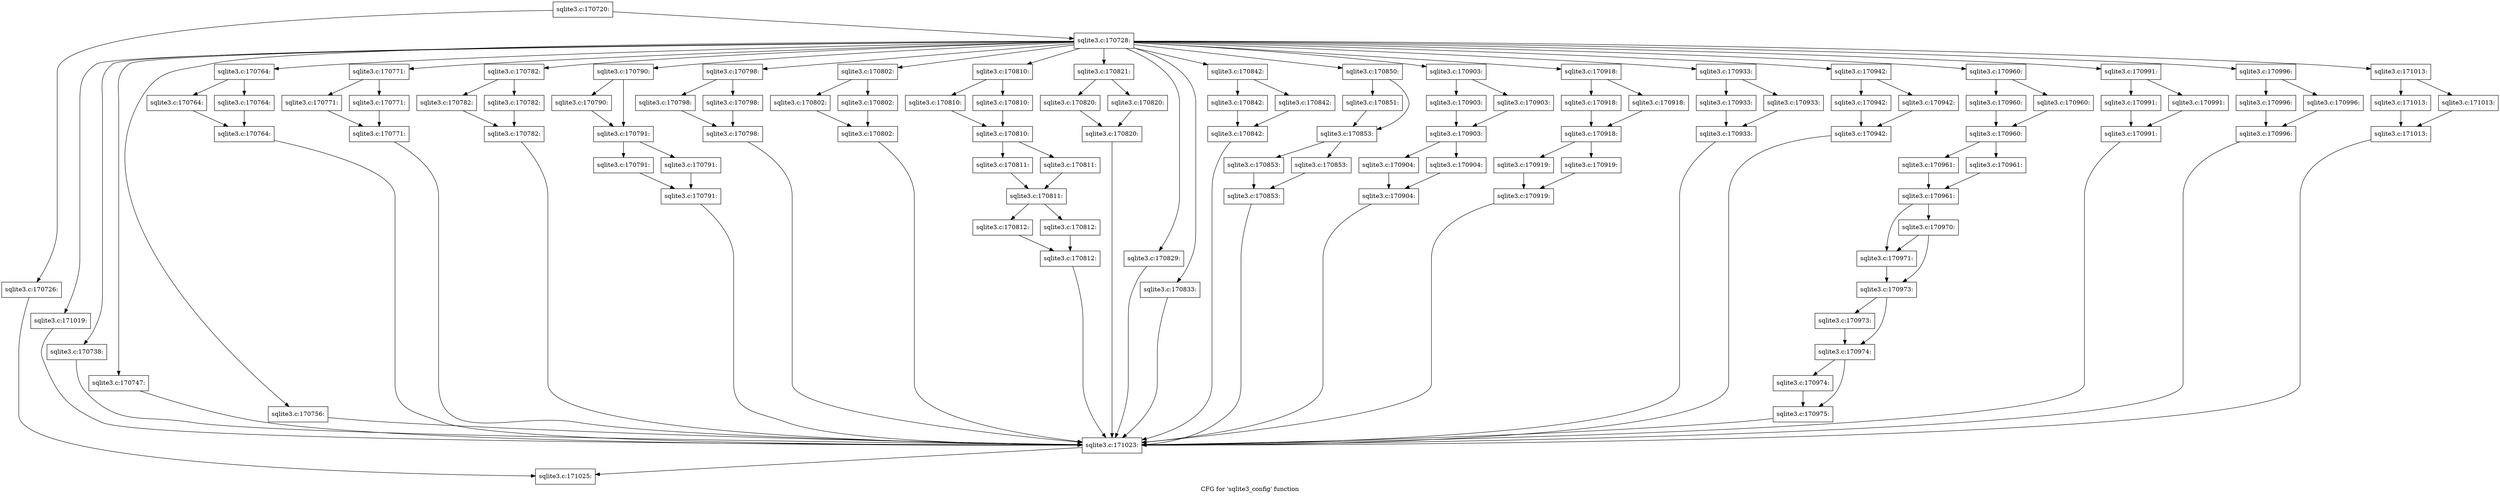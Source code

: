 digraph "CFG for 'sqlite3_config' function" {
	label="CFG for 'sqlite3_config' function";

	Node0x55c0f697a610 [shape=record,label="{sqlite3.c:170720:}"];
	Node0x55c0f697a610 -> Node0x55c0f697d310;
	Node0x55c0f697a610 -> Node0x55c0f697d360;
	Node0x55c0f697d310 [shape=record,label="{sqlite3.c:170726:}"];
	Node0x55c0f697d310 -> Node0x55c0f4dd8cd0;
	Node0x55c0f697d360 [shape=record,label="{sqlite3.c:170728:}"];
	Node0x55c0f697d360 -> Node0x55c0f697da60;
	Node0x55c0f697d360 -> Node0x55c0f697de40;
	Node0x55c0f697d360 -> Node0x55c0f697e330;
	Node0x55c0f697d360 -> Node0x55c0f697e790;
	Node0x55c0f697d360 -> Node0x55c0f697ebf0;
	Node0x55c0f697d360 -> Node0x55c0f697fca0;
	Node0x55c0f697d360 -> Node0x55c0f6980d10;
	Node0x55c0f697d360 -> Node0x55c0f6981dc0;
	Node0x55c0f697d360 -> Node0x55c0f6983560;
	Node0x55c0f697d360 -> Node0x55c0f69843e0;
	Node0x55c0f697d360 -> Node0x55c0f6985440;
	Node0x55c0f697d360 -> Node0x55c0f6987ee0;
	Node0x55c0f697d360 -> Node0x55c0f6989d10;
	Node0x55c0f697d360 -> Node0x55c0f6989e60;
	Node0x55c0f697d360 -> Node0x55c0f698a0d0;
	Node0x55c0f697d360 -> Node0x55c0f698b160;
	Node0x55c0f697d360 -> Node0x55c0f698c9d0;
	Node0x55c0f697d360 -> Node0x55c0f698e710;
	Node0x55c0f697d360 -> Node0x55c0f5b39e40;
	Node0x55c0f697d360 -> Node0x55c0f5b3aea0;
	Node0x55c0f697d360 -> Node0x55c0f5b3bf00;
	Node0x55c0f697d360 -> Node0x55c0f5b3f9f0;
	Node0x55c0f697d360 -> Node0x55c0f5b409e0;
	Node0x55c0f697d360 -> Node0x55c0f5b419d0;
	Node0x55c0f697de40 [shape=record,label="{sqlite3.c:170738:}"];
	Node0x55c0f697de40 -> Node0x55c0f697d970;
	Node0x55c0f697e330 [shape=record,label="{sqlite3.c:170747:}"];
	Node0x55c0f697e330 -> Node0x55c0f697d970;
	Node0x55c0f697e790 [shape=record,label="{sqlite3.c:170756:}"];
	Node0x55c0f697e790 -> Node0x55c0f697d970;
	Node0x55c0f697ebf0 [shape=record,label="{sqlite3.c:170764:}"];
	Node0x55c0f697ebf0 -> Node0x55c0f697f020;
	Node0x55c0f697ebf0 -> Node0x55c0f697f070;
	Node0x55c0f697f020 [shape=record,label="{sqlite3.c:170764:}"];
	Node0x55c0f697f020 -> Node0x55c0f697f0c0;
	Node0x55c0f697f070 [shape=record,label="{sqlite3.c:170764:}"];
	Node0x55c0f697f070 -> Node0x55c0f697f0c0;
	Node0x55c0f697f0c0 [shape=record,label="{sqlite3.c:170764:}"];
	Node0x55c0f697f0c0 -> Node0x55c0f697d970;
	Node0x55c0f697fca0 [shape=record,label="{sqlite3.c:170771:}"];
	Node0x55c0f697fca0 -> Node0x55c0f6980070;
	Node0x55c0f697fca0 -> Node0x55c0f69800c0;
	Node0x55c0f6980070 [shape=record,label="{sqlite3.c:170771:}"];
	Node0x55c0f6980070 -> Node0x55c0f6980110;
	Node0x55c0f69800c0 [shape=record,label="{sqlite3.c:170771:}"];
	Node0x55c0f69800c0 -> Node0x55c0f6980110;
	Node0x55c0f6980110 [shape=record,label="{sqlite3.c:170771:}"];
	Node0x55c0f6980110 -> Node0x55c0f697d970;
	Node0x55c0f6980d10 [shape=record,label="{sqlite3.c:170782:}"];
	Node0x55c0f6980d10 -> Node0x55c0f6981140;
	Node0x55c0f6980d10 -> Node0x55c0f6981190;
	Node0x55c0f6981140 [shape=record,label="{sqlite3.c:170782:}"];
	Node0x55c0f6981140 -> Node0x55c0f69811e0;
	Node0x55c0f6981190 [shape=record,label="{sqlite3.c:170782:}"];
	Node0x55c0f6981190 -> Node0x55c0f69811e0;
	Node0x55c0f69811e0 [shape=record,label="{sqlite3.c:170782:}"];
	Node0x55c0f69811e0 -> Node0x55c0f697d970;
	Node0x55c0f6981dc0 [shape=record,label="{sqlite3.c:170790:}"];
	Node0x55c0f6981dc0 -> Node0x55c0f6981f20;
	Node0x55c0f6981dc0 -> Node0x55c0f6981f70;
	Node0x55c0f6981f20 [shape=record,label="{sqlite3.c:170790:}"];
	Node0x55c0f6981f20 -> Node0x55c0f6981f70;
	Node0x55c0f6981f70 [shape=record,label="{sqlite3.c:170791:}"];
	Node0x55c0f6981f70 -> Node0x55c0f4dd8bd0;
	Node0x55c0f6981f70 -> Node0x55c0f69829d0;
	Node0x55c0f4dd8bd0 [shape=record,label="{sqlite3.c:170791:}"];
	Node0x55c0f4dd8bd0 -> Node0x55c0f6982d50;
	Node0x55c0f69829d0 [shape=record,label="{sqlite3.c:170791:}"];
	Node0x55c0f69829d0 -> Node0x55c0f6982d50;
	Node0x55c0f6982d50 [shape=record,label="{sqlite3.c:170791:}"];
	Node0x55c0f6982d50 -> Node0x55c0f697d970;
	Node0x55c0f6983560 [shape=record,label="{sqlite3.c:170798:}"];
	Node0x55c0f6983560 -> Node0x55c0f69838c0;
	Node0x55c0f6983560 -> Node0x55c0f6983910;
	Node0x55c0f69838c0 [shape=record,label="{sqlite3.c:170798:}"];
	Node0x55c0f69838c0 -> Node0x55c0f6983960;
	Node0x55c0f6983910 [shape=record,label="{sqlite3.c:170798:}"];
	Node0x55c0f6983910 -> Node0x55c0f6983960;
	Node0x55c0f6983960 [shape=record,label="{sqlite3.c:170798:}"];
	Node0x55c0f6983960 -> Node0x55c0f697d970;
	Node0x55c0f69843e0 [shape=record,label="{sqlite3.c:170802:}"];
	Node0x55c0f69843e0 -> Node0x55c0f69847b0;
	Node0x55c0f69843e0 -> Node0x55c0f6984800;
	Node0x55c0f69847b0 [shape=record,label="{sqlite3.c:170802:}"];
	Node0x55c0f69847b0 -> Node0x55c0f6984850;
	Node0x55c0f6984800 [shape=record,label="{sqlite3.c:170802:}"];
	Node0x55c0f6984800 -> Node0x55c0f6984850;
	Node0x55c0f6984850 [shape=record,label="{sqlite3.c:170802:}"];
	Node0x55c0f6984850 -> Node0x55c0f697d970;
	Node0x55c0f6985440 [shape=record,label="{sqlite3.c:170810:}"];
	Node0x55c0f6985440 -> Node0x55c0f6985810;
	Node0x55c0f6985440 -> Node0x55c0f6985860;
	Node0x55c0f6985810 [shape=record,label="{sqlite3.c:170810:}"];
	Node0x55c0f6985810 -> Node0x55c0f69858b0;
	Node0x55c0f6985860 [shape=record,label="{sqlite3.c:170810:}"];
	Node0x55c0f6985860 -> Node0x55c0f69858b0;
	Node0x55c0f69858b0 [shape=record,label="{sqlite3.c:170810:}"];
	Node0x55c0f69858b0 -> Node0x55c0f69865b0;
	Node0x55c0f69858b0 -> Node0x55c0f6986600;
	Node0x55c0f69865b0 [shape=record,label="{sqlite3.c:170811:}"];
	Node0x55c0f69865b0 -> Node0x55c0f6986650;
	Node0x55c0f6986600 [shape=record,label="{sqlite3.c:170811:}"];
	Node0x55c0f6986600 -> Node0x55c0f6986650;
	Node0x55c0f6986650 [shape=record,label="{sqlite3.c:170811:}"];
	Node0x55c0f6986650 -> Node0x55c0f6987350;
	Node0x55c0f6986650 -> Node0x55c0f69873a0;
	Node0x55c0f6987350 [shape=record,label="{sqlite3.c:170812:}"];
	Node0x55c0f6987350 -> Node0x55c0f69873f0;
	Node0x55c0f69873a0 [shape=record,label="{sqlite3.c:170812:}"];
	Node0x55c0f69873a0 -> Node0x55c0f69873f0;
	Node0x55c0f69873f0 [shape=record,label="{sqlite3.c:170812:}"];
	Node0x55c0f69873f0 -> Node0x55c0f697d970;
	Node0x55c0f6987ee0 [shape=record,label="{sqlite3.c:170821:}"];
	Node0x55c0f6987ee0 -> Node0x55c0f58103d0;
	Node0x55c0f6987ee0 -> Node0x55c0f57eaa90;
	Node0x55c0f58103d0 [shape=record,label="{sqlite3.c:170820:}"];
	Node0x55c0f58103d0 -> Node0x55c0f5ae9710;
	Node0x55c0f57eaa90 [shape=record,label="{sqlite3.c:170820:}"];
	Node0x55c0f57eaa90 -> Node0x55c0f5ae9710;
	Node0x55c0f5ae9710 [shape=record,label="{sqlite3.c:170820:}"];
	Node0x55c0f5ae9710 -> Node0x55c0f697d970;
	Node0x55c0f6989d10 [shape=record,label="{sqlite3.c:170829:}"];
	Node0x55c0f6989d10 -> Node0x55c0f697d970;
	Node0x55c0f6989e60 [shape=record,label="{sqlite3.c:170833:}"];
	Node0x55c0f6989e60 -> Node0x55c0f697d970;
	Node0x55c0f698a0d0 [shape=record,label="{sqlite3.c:170842:}"];
	Node0x55c0f698a0d0 -> Node0x55c0f698a520;
	Node0x55c0f698a0d0 -> Node0x55c0f698a570;
	Node0x55c0f698a520 [shape=record,label="{sqlite3.c:170842:}"];
	Node0x55c0f698a520 -> Node0x55c0f698a5c0;
	Node0x55c0f698a570 [shape=record,label="{sqlite3.c:170842:}"];
	Node0x55c0f698a570 -> Node0x55c0f698a5c0;
	Node0x55c0f698a5c0 [shape=record,label="{sqlite3.c:170842:}"];
	Node0x55c0f698a5c0 -> Node0x55c0f697d970;
	Node0x55c0f698b160 [shape=record,label="{sqlite3.c:170850:}"];
	Node0x55c0f698b160 -> Node0x55c0f698b2c0;
	Node0x55c0f698b160 -> Node0x55c0f698b310;
	Node0x55c0f698b2c0 [shape=record,label="{sqlite3.c:170851:}"];
	Node0x55c0f698b2c0 -> Node0x55c0f698b310;
	Node0x55c0f698b310 [shape=record,label="{sqlite3.c:170853:}"];
	Node0x55c0f698b310 -> Node0x55c0f5810380;
	Node0x55c0f698b310 -> Node0x55c0f698bde0;
	Node0x55c0f5810380 [shape=record,label="{sqlite3.c:170853:}"];
	Node0x55c0f5810380 -> Node0x55c0f698c1c0;
	Node0x55c0f698bde0 [shape=record,label="{sqlite3.c:170853:}"];
	Node0x55c0f698bde0 -> Node0x55c0f698c1c0;
	Node0x55c0f698c1c0 [shape=record,label="{sqlite3.c:170853:}"];
	Node0x55c0f698c1c0 -> Node0x55c0f697d970;
	Node0x55c0f698c9d0 [shape=record,label="{sqlite3.c:170903:}"];
	Node0x55c0f698c9d0 -> Node0x55c0f698cd30;
	Node0x55c0f698c9d0 -> Node0x55c0f698cd80;
	Node0x55c0f698cd30 [shape=record,label="{sqlite3.c:170903:}"];
	Node0x55c0f698cd30 -> Node0x55c0f698cdd0;
	Node0x55c0f698cd80 [shape=record,label="{sqlite3.c:170903:}"];
	Node0x55c0f698cd80 -> Node0x55c0f698cdd0;
	Node0x55c0f698cdd0 [shape=record,label="{sqlite3.c:170903:}"];
	Node0x55c0f698cdd0 -> Node0x55c0f698daf0;
	Node0x55c0f698cdd0 -> Node0x55c0f698db40;
	Node0x55c0f698daf0 [shape=record,label="{sqlite3.c:170904:}"];
	Node0x55c0f698daf0 -> Node0x55c0f698db90;
	Node0x55c0f698db40 [shape=record,label="{sqlite3.c:170904:}"];
	Node0x55c0f698db40 -> Node0x55c0f698db90;
	Node0x55c0f698db90 [shape=record,label="{sqlite3.c:170904:}"];
	Node0x55c0f698db90 -> Node0x55c0f697d970;
	Node0x55c0f698e710 [shape=record,label="{sqlite3.c:170918:}"];
	Node0x55c0f698e710 -> Node0x55c0f5b38480;
	Node0x55c0f698e710 -> Node0x55c0f5b384d0;
	Node0x55c0f5b38480 [shape=record,label="{sqlite3.c:170918:}"];
	Node0x55c0f5b38480 -> Node0x55c0f5b38520;
	Node0x55c0f5b384d0 [shape=record,label="{sqlite3.c:170918:}"];
	Node0x55c0f5b384d0 -> Node0x55c0f5b38520;
	Node0x55c0f5b38520 [shape=record,label="{sqlite3.c:170918:}"];
	Node0x55c0f5b38520 -> Node0x55c0f5b39220;
	Node0x55c0f5b38520 -> Node0x55c0f5b39270;
	Node0x55c0f5b39220 [shape=record,label="{sqlite3.c:170919:}"];
	Node0x55c0f5b39220 -> Node0x55c0f5b392c0;
	Node0x55c0f5b39270 [shape=record,label="{sqlite3.c:170919:}"];
	Node0x55c0f5b39270 -> Node0x55c0f5b392c0;
	Node0x55c0f5b392c0 [shape=record,label="{sqlite3.c:170919:}"];
	Node0x55c0f5b392c0 -> Node0x55c0f697d970;
	Node0x55c0f5b39e40 [shape=record,label="{sqlite3.c:170933:}"];
	Node0x55c0f5b39e40 -> Node0x55c0f5b3a210;
	Node0x55c0f5b39e40 -> Node0x55c0f5b3a260;
	Node0x55c0f5b3a210 [shape=record,label="{sqlite3.c:170933:}"];
	Node0x55c0f5b3a210 -> Node0x55c0f5b3a2b0;
	Node0x55c0f5b3a260 [shape=record,label="{sqlite3.c:170933:}"];
	Node0x55c0f5b3a260 -> Node0x55c0f5b3a2b0;
	Node0x55c0f5b3a2b0 [shape=record,label="{sqlite3.c:170933:}"];
	Node0x55c0f5b3a2b0 -> Node0x55c0f697d970;
	Node0x55c0f5b3aea0 [shape=record,label="{sqlite3.c:170942:}"];
	Node0x55c0f5b3aea0 -> Node0x55c0f5b3b270;
	Node0x55c0f5b3aea0 -> Node0x55c0f5b3b2c0;
	Node0x55c0f5b3b270 [shape=record,label="{sqlite3.c:170942:}"];
	Node0x55c0f5b3b270 -> Node0x55c0f5b3b310;
	Node0x55c0f5b3b2c0 [shape=record,label="{sqlite3.c:170942:}"];
	Node0x55c0f5b3b2c0 -> Node0x55c0f5b3b310;
	Node0x55c0f5b3b310 [shape=record,label="{sqlite3.c:170942:}"];
	Node0x55c0f5b3b310 -> Node0x55c0f697d970;
	Node0x55c0f5b3bf00 [shape=record,label="{sqlite3.c:170960:}"];
	Node0x55c0f5b3bf00 -> Node0x55c0f5b3c560;
	Node0x55c0f5b3bf00 -> Node0x55c0f5b3c5b0;
	Node0x55c0f5b3c560 [shape=record,label="{sqlite3.c:170960:}"];
	Node0x55c0f5b3c560 -> Node0x55c0f5b3c600;
	Node0x55c0f5b3c5b0 [shape=record,label="{sqlite3.c:170960:}"];
	Node0x55c0f5b3c5b0 -> Node0x55c0f5b3c600;
	Node0x55c0f5b3c600 [shape=record,label="{sqlite3.c:170960:}"];
	Node0x55c0f5b3c600 -> Node0x55c0f5b3d560;
	Node0x55c0f5b3c600 -> Node0x55c0f5b3d5b0;
	Node0x55c0f5b3d560 [shape=record,label="{sqlite3.c:170961:}"];
	Node0x55c0f5b3d560 -> Node0x55c0f5b3d600;
	Node0x55c0f5b3d5b0 [shape=record,label="{sqlite3.c:170961:}"];
	Node0x55c0f5b3d5b0 -> Node0x55c0f5b3d600;
	Node0x55c0f5b3d600 [shape=record,label="{sqlite3.c:170961:}"];
	Node0x55c0f5b3d600 -> Node0x55c0f5b3e060;
	Node0x55c0f5b3d600 -> Node0x55c0f5b3e100;
	Node0x55c0f5b3e100 [shape=record,label="{sqlite3.c:170970:}"];
	Node0x55c0f5b3e100 -> Node0x55c0f5b3e060;
	Node0x55c0f5b3e100 -> Node0x55c0f5b3e0b0;
	Node0x55c0f5b3e060 [shape=record,label="{sqlite3.c:170971:}"];
	Node0x55c0f5b3e060 -> Node0x55c0f5b3e0b0;
	Node0x55c0f5b3e0b0 [shape=record,label="{sqlite3.c:170973:}"];
	Node0x55c0f5b3e0b0 -> Node0x55c0f5b3e990;
	Node0x55c0f5b3e0b0 -> Node0x55c0f5b3e9e0;
	Node0x55c0f5b3e990 [shape=record,label="{sqlite3.c:170973:}"];
	Node0x55c0f5b3e990 -> Node0x55c0f5b3e9e0;
	Node0x55c0f5b3e9e0 [shape=record,label="{sqlite3.c:170974:}"];
	Node0x55c0f5b3e9e0 -> Node0x55c0f5b3eed0;
	Node0x55c0f5b3e9e0 -> Node0x55c0f5b3ef20;
	Node0x55c0f5b3eed0 [shape=record,label="{sqlite3.c:170974:}"];
	Node0x55c0f5b3eed0 -> Node0x55c0f5b3ef20;
	Node0x55c0f5b3ef20 [shape=record,label="{sqlite3.c:170975:}"];
	Node0x55c0f5b3ef20 -> Node0x55c0f697d970;
	Node0x55c0f5b3f9f0 [shape=record,label="{sqlite3.c:170991:}"];
	Node0x55c0f5b3f9f0 -> Node0x55c0f5b3fdc0;
	Node0x55c0f5b3f9f0 -> Node0x55c0f5b3fe10;
	Node0x55c0f5b3fdc0 [shape=record,label="{sqlite3.c:170991:}"];
	Node0x55c0f5b3fdc0 -> Node0x55c0f5b3fe60;
	Node0x55c0f5b3fe10 [shape=record,label="{sqlite3.c:170991:}"];
	Node0x55c0f5b3fe10 -> Node0x55c0f5b3fe60;
	Node0x55c0f5b3fe60 [shape=record,label="{sqlite3.c:170991:}"];
	Node0x55c0f5b3fe60 -> Node0x55c0f697d970;
	Node0x55c0f5b409e0 [shape=record,label="{sqlite3.c:170996:}"];
	Node0x55c0f5b409e0 -> Node0x55c0f5b40db0;
	Node0x55c0f5b409e0 -> Node0x55c0f5b40e00;
	Node0x55c0f5b40db0 [shape=record,label="{sqlite3.c:170996:}"];
	Node0x55c0f5b40db0 -> Node0x55c0f5b40e50;
	Node0x55c0f5b40e00 [shape=record,label="{sqlite3.c:170996:}"];
	Node0x55c0f5b40e00 -> Node0x55c0f5b40e50;
	Node0x55c0f5b40e50 [shape=record,label="{sqlite3.c:170996:}"];
	Node0x55c0f5b40e50 -> Node0x55c0f697d970;
	Node0x55c0f5b419d0 [shape=record,label="{sqlite3.c:171013:}"];
	Node0x55c0f5b419d0 -> Node0x55c0f5b41da0;
	Node0x55c0f5b419d0 -> Node0x55c0f5b41df0;
	Node0x55c0f5b41da0 [shape=record,label="{sqlite3.c:171013:}"];
	Node0x55c0f5b41da0 -> Node0x55c0f5b41e40;
	Node0x55c0f5b41df0 [shape=record,label="{sqlite3.c:171013:}"];
	Node0x55c0f5b41df0 -> Node0x55c0f5b41e40;
	Node0x55c0f5b41e40 [shape=record,label="{sqlite3.c:171013:}"];
	Node0x55c0f5b41e40 -> Node0x55c0f697d970;
	Node0x55c0f697da60 [shape=record,label="{sqlite3.c:171019:}"];
	Node0x55c0f697da60 -> Node0x55c0f697d970;
	Node0x55c0f697d970 [shape=record,label="{sqlite3.c:171023:}"];
	Node0x55c0f697d970 -> Node0x55c0f4dd8cd0;
	Node0x55c0f4dd8cd0 [shape=record,label="{sqlite3.c:171025:}"];
}
